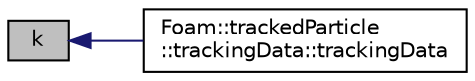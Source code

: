 digraph "k"
{
  bgcolor="transparent";
  edge [fontname="Helvetica",fontsize="10",labelfontname="Helvetica",labelfontsize="10"];
  node [fontname="Helvetica",fontsize="10",shape=record];
  rankdir="LR";
  Node1 [label="k",height=0.2,width=0.4,color="black", fillcolor="grey75", style="filled", fontcolor="black"];
  Node1 -> Node2 [dir="back",color="midnightblue",fontsize="10",style="solid",fontname="Helvetica"];
  Node2 [label="Foam::trackedParticle\l::trackingData::trackingData",height=0.2,width=0.4,color="black",URL="$a02746.html#a780b49efb48ccac07001fd12fa1d3d1d"];
}
